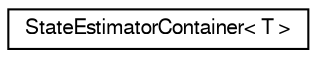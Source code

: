 digraph "Graphical Class Hierarchy"
{
  edge [fontname="FreeSans",fontsize="10",labelfontname="FreeSans",labelfontsize="10"];
  node [fontname="FreeSans",fontsize="10",shape=record];
  rankdir="LR";
  Node1 [label="StateEstimatorContainer\< T \>",height=0.2,width=0.4,color="black", fillcolor="white", style="filled",URL="$d1/d3b/class_state_estimator_container.html"];
}
